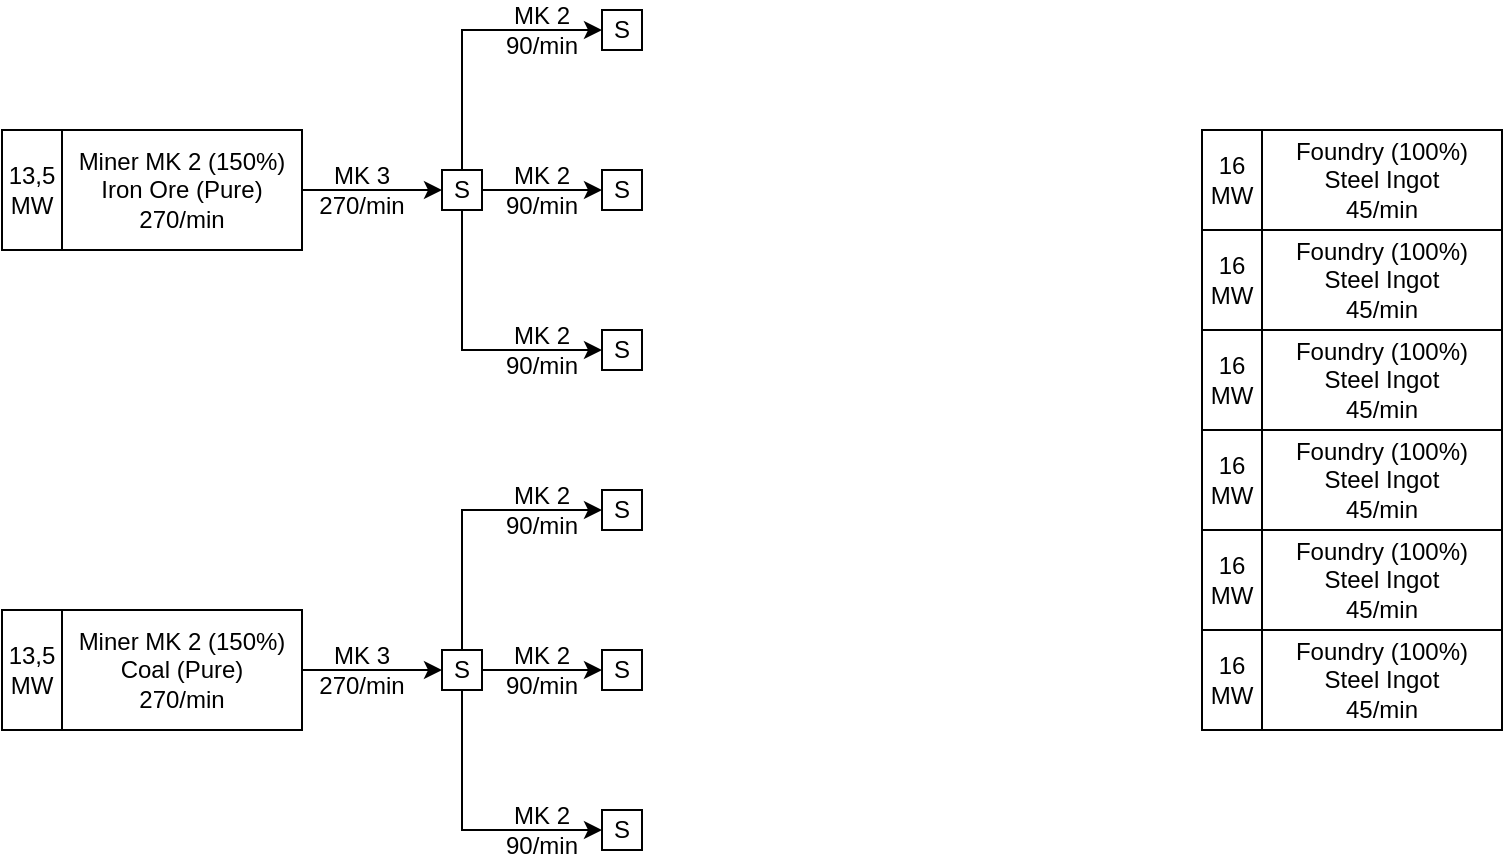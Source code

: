 <mxfile version="23.0.2" type="github">
  <diagram name="Steel I" id="jZe_JqN8-TlA7-YUlp_m">
    <mxGraphModel dx="880" dy="468" grid="1" gridSize="10" guides="1" tooltips="1" connect="1" arrows="1" fold="1" page="1" pageScale="1" pageWidth="1654" pageHeight="1169" math="0" shadow="0">
      <root>
        <mxCell id="0" />
        <mxCell id="1" parent="0" />
        <mxCell id="Wl_ogfw9vnNZ51JvRlCD-37" value="" style="edgeStyle=orthogonalEdgeStyle;rounded=0;orthogonalLoop=1;jettySize=auto;html=1;" parent="1" source="Wl_ogfw9vnNZ51JvRlCD-22" target="Wl_ogfw9vnNZ51JvRlCD-32" edge="1">
          <mxGeometry relative="1" as="geometry" />
        </mxCell>
        <mxCell id="Wl_ogfw9vnNZ51JvRlCD-38" style="edgeStyle=orthogonalEdgeStyle;rounded=0;orthogonalLoop=1;jettySize=auto;html=1;entryX=0;entryY=0.5;entryDx=0;entryDy=0;" parent="1" source="Wl_ogfw9vnNZ51JvRlCD-22" target="Wl_ogfw9vnNZ51JvRlCD-31" edge="1">
          <mxGeometry relative="1" as="geometry">
            <Array as="points">
              <mxPoint x="240" y="120" />
            </Array>
          </mxGeometry>
        </mxCell>
        <mxCell id="Wl_ogfw9vnNZ51JvRlCD-39" style="edgeStyle=orthogonalEdgeStyle;rounded=0;orthogonalLoop=1;jettySize=auto;html=1;entryX=0;entryY=0.5;entryDx=0;entryDy=0;" parent="1" source="Wl_ogfw9vnNZ51JvRlCD-22" target="Wl_ogfw9vnNZ51JvRlCD-33" edge="1">
          <mxGeometry relative="1" as="geometry">
            <Array as="points">
              <mxPoint x="240" y="280" />
            </Array>
          </mxGeometry>
        </mxCell>
        <mxCell id="Wl_ogfw9vnNZ51JvRlCD-22" value="S" style="whiteSpace=wrap;html=1;aspect=fixed;" parent="1" vertex="1">
          <mxGeometry x="230" y="190" width="20" height="20" as="geometry" />
        </mxCell>
        <mxCell id="Wl_ogfw9vnNZ51JvRlCD-25" style="edgeStyle=orthogonalEdgeStyle;rounded=0;orthogonalLoop=1;jettySize=auto;html=1;entryX=0;entryY=0.5;entryDx=0;entryDy=0;" parent="1" source="Wl_ogfw9vnNZ51JvRlCD-2" target="Wl_ogfw9vnNZ51JvRlCD-22" edge="1">
          <mxGeometry relative="1" as="geometry" />
        </mxCell>
        <mxCell id="Wl_ogfw9vnNZ51JvRlCD-26" value="MK 3&lt;br&gt;270/min" style="text;html=1;strokeColor=none;fillColor=none;align=center;verticalAlign=middle;whiteSpace=wrap;rounded=0;" parent="1" vertex="1">
          <mxGeometry x="160" y="185" width="60" height="30" as="geometry" />
        </mxCell>
        <mxCell id="Wl_ogfw9vnNZ51JvRlCD-40" value="" style="edgeStyle=orthogonalEdgeStyle;rounded=0;orthogonalLoop=1;jettySize=auto;html=1;" parent="1" source="Wl_ogfw9vnNZ51JvRlCD-28" target="Wl_ogfw9vnNZ51JvRlCD-35" edge="1">
          <mxGeometry relative="1" as="geometry" />
        </mxCell>
        <mxCell id="Wl_ogfw9vnNZ51JvRlCD-41" style="edgeStyle=orthogonalEdgeStyle;rounded=0;orthogonalLoop=1;jettySize=auto;html=1;entryX=0;entryY=0.5;entryDx=0;entryDy=0;" parent="1" source="Wl_ogfw9vnNZ51JvRlCD-28" target="Wl_ogfw9vnNZ51JvRlCD-34" edge="1">
          <mxGeometry relative="1" as="geometry">
            <Array as="points">
              <mxPoint x="240" y="360" />
            </Array>
          </mxGeometry>
        </mxCell>
        <mxCell id="Wl_ogfw9vnNZ51JvRlCD-42" style="edgeStyle=orthogonalEdgeStyle;rounded=0;orthogonalLoop=1;jettySize=auto;html=1;entryX=0;entryY=0.5;entryDx=0;entryDy=0;" parent="1" source="Wl_ogfw9vnNZ51JvRlCD-28" target="Wl_ogfw9vnNZ51JvRlCD-36" edge="1">
          <mxGeometry relative="1" as="geometry">
            <Array as="points">
              <mxPoint x="240" y="520" />
            </Array>
          </mxGeometry>
        </mxCell>
        <mxCell id="Wl_ogfw9vnNZ51JvRlCD-28" value="S" style="whiteSpace=wrap;html=1;aspect=fixed;" parent="1" vertex="1">
          <mxGeometry x="230" y="430" width="20" height="20" as="geometry" />
        </mxCell>
        <mxCell id="Wl_ogfw9vnNZ51JvRlCD-29" value="MK 3&lt;br&gt;270/min" style="text;html=1;strokeColor=none;fillColor=none;align=center;verticalAlign=middle;whiteSpace=wrap;rounded=0;" parent="1" vertex="1">
          <mxGeometry x="160" y="425" width="60" height="30" as="geometry" />
        </mxCell>
        <mxCell id="Wl_ogfw9vnNZ51JvRlCD-30" style="edgeStyle=orthogonalEdgeStyle;rounded=0;orthogonalLoop=1;jettySize=auto;html=1;entryX=0;entryY=0.5;entryDx=0;entryDy=0;" parent="1" source="Wl_ogfw9vnNZ51JvRlCD-8" target="Wl_ogfw9vnNZ51JvRlCD-28" edge="1">
          <mxGeometry relative="1" as="geometry" />
        </mxCell>
        <mxCell id="Wl_ogfw9vnNZ51JvRlCD-31" value="S" style="whiteSpace=wrap;html=1;aspect=fixed;" parent="1" vertex="1">
          <mxGeometry x="310" y="110" width="20" height="20" as="geometry" />
        </mxCell>
        <mxCell id="Wl_ogfw9vnNZ51JvRlCD-32" value="S" style="whiteSpace=wrap;html=1;aspect=fixed;" parent="1" vertex="1">
          <mxGeometry x="310" y="190" width="20" height="20" as="geometry" />
        </mxCell>
        <mxCell id="Wl_ogfw9vnNZ51JvRlCD-33" value="S" style="whiteSpace=wrap;html=1;aspect=fixed;" parent="1" vertex="1">
          <mxGeometry x="310" y="270" width="20" height="20" as="geometry" />
        </mxCell>
        <mxCell id="Wl_ogfw9vnNZ51JvRlCD-34" value="S" style="whiteSpace=wrap;html=1;aspect=fixed;" parent="1" vertex="1">
          <mxGeometry x="310" y="350" width="20" height="20" as="geometry" />
        </mxCell>
        <mxCell id="Wl_ogfw9vnNZ51JvRlCD-35" value="S" style="whiteSpace=wrap;html=1;aspect=fixed;" parent="1" vertex="1">
          <mxGeometry x="310" y="430" width="20" height="20" as="geometry" />
        </mxCell>
        <mxCell id="Wl_ogfw9vnNZ51JvRlCD-36" value="S" style="whiteSpace=wrap;html=1;aspect=fixed;" parent="1" vertex="1">
          <mxGeometry x="310" y="510" width="20" height="20" as="geometry" />
        </mxCell>
        <mxCell id="Wl_ogfw9vnNZ51JvRlCD-43" value="MK 2&lt;br&gt;90/min" style="text;html=1;strokeColor=none;fillColor=none;align=center;verticalAlign=middle;whiteSpace=wrap;rounded=0;" parent="1" vertex="1">
          <mxGeometry x="250" y="265" width="60" height="30" as="geometry" />
        </mxCell>
        <mxCell id="Wl_ogfw9vnNZ51JvRlCD-44" value="MK 2&lt;br&gt;90/min" style="text;html=1;strokeColor=none;fillColor=none;align=center;verticalAlign=middle;whiteSpace=wrap;rounded=0;" parent="1" vertex="1">
          <mxGeometry x="250" y="185" width="60" height="30" as="geometry" />
        </mxCell>
        <mxCell id="Wl_ogfw9vnNZ51JvRlCD-45" value="MK 2&lt;br&gt;90/min" style="text;html=1;strokeColor=none;fillColor=none;align=center;verticalAlign=middle;whiteSpace=wrap;rounded=0;" parent="1" vertex="1">
          <mxGeometry x="250" y="105" width="60" height="30" as="geometry" />
        </mxCell>
        <mxCell id="Wl_ogfw9vnNZ51JvRlCD-46" value="MK 2&lt;br&gt;90/min" style="text;html=1;strokeColor=none;fillColor=none;align=center;verticalAlign=middle;whiteSpace=wrap;rounded=0;" parent="1" vertex="1">
          <mxGeometry x="250" y="345" width="60" height="30" as="geometry" />
        </mxCell>
        <mxCell id="Wl_ogfw9vnNZ51JvRlCD-48" value="MK 2&lt;br&gt;90/min" style="text;html=1;strokeColor=none;fillColor=none;align=center;verticalAlign=middle;whiteSpace=wrap;rounded=0;" parent="1" vertex="1">
          <mxGeometry x="250" y="425" width="60" height="30" as="geometry" />
        </mxCell>
        <mxCell id="Wl_ogfw9vnNZ51JvRlCD-49" value="MK 2&lt;br&gt;90/min" style="text;html=1;strokeColor=none;fillColor=none;align=center;verticalAlign=middle;whiteSpace=wrap;rounded=0;" parent="1" vertex="1">
          <mxGeometry x="250" y="505" width="60" height="30" as="geometry" />
        </mxCell>
        <mxCell id="Wl_ogfw9vnNZ51JvRlCD-8" value="Miner MK 2 (150%)&lt;br&gt;Coal (Pure)&lt;br&gt;270/min" style="rounded=0;whiteSpace=wrap;html=1;container=0;" parent="1" vertex="1">
          <mxGeometry x="40" y="410" width="120" height="60" as="geometry" />
        </mxCell>
        <mxCell id="Wl_ogfw9vnNZ51JvRlCD-9" value="13,5 MW" style="rounded=0;whiteSpace=wrap;html=1;container=0;" parent="1" vertex="1">
          <mxGeometry x="10" y="410" width="30" height="60" as="geometry" />
        </mxCell>
        <mxCell id="Wl_ogfw9vnNZ51JvRlCD-64" value="13,5 MW" style="rounded=0;whiteSpace=wrap;html=1;container=0;" parent="1" vertex="1">
          <mxGeometry x="10" y="170" width="30" height="60" as="geometry" />
        </mxCell>
        <mxCell id="Wl_ogfw9vnNZ51JvRlCD-2" value="Miner MK 2 (150%)&lt;br&gt;Iron Ore (Pure)&lt;br&gt;270/min" style="rounded=0;whiteSpace=wrap;html=1;container=0;" parent="1" vertex="1">
          <mxGeometry x="40" y="170" width="120" height="60" as="geometry" />
        </mxCell>
        <mxCell id="Wl_ogfw9vnNZ51JvRlCD-68" value="" style="group" parent="1" vertex="1" connectable="0">
          <mxGeometry x="610" y="170" width="150" height="50" as="geometry" />
        </mxCell>
        <mxCell id="Wl_ogfw9vnNZ51JvRlCD-58" value="16 MW" style="rounded=0;whiteSpace=wrap;html=1;container=0;" parent="Wl_ogfw9vnNZ51JvRlCD-68" vertex="1">
          <mxGeometry width="30" height="50" as="geometry" />
        </mxCell>
        <mxCell id="Wl_ogfw9vnNZ51JvRlCD-63" value="Foundry (100%)&lt;br&gt;Steel Ingot&lt;br&gt;45/min" style="rounded=0;whiteSpace=wrap;html=1;container=0;" parent="Wl_ogfw9vnNZ51JvRlCD-68" vertex="1">
          <mxGeometry x="30" width="120" height="50" as="geometry" />
        </mxCell>
        <mxCell id="Wl_ogfw9vnNZ51JvRlCD-69" value="" style="group" parent="1" vertex="1" connectable="0">
          <mxGeometry x="610" y="220" width="150" height="50" as="geometry" />
        </mxCell>
        <mxCell id="Wl_ogfw9vnNZ51JvRlCD-62" value="Foundry (100%)&lt;br&gt;Steel Ingot&lt;br&gt;45/min" style="rounded=0;whiteSpace=wrap;html=1;container=0;" parent="Wl_ogfw9vnNZ51JvRlCD-69" vertex="1">
          <mxGeometry x="30" width="120" height="50" as="geometry" />
        </mxCell>
        <mxCell id="Wl_ogfw9vnNZ51JvRlCD-66" value="16 MW" style="rounded=0;whiteSpace=wrap;html=1;container=0;" parent="Wl_ogfw9vnNZ51JvRlCD-69" vertex="1">
          <mxGeometry width="30" height="50" as="geometry" />
        </mxCell>
        <mxCell id="Wl_ogfw9vnNZ51JvRlCD-70" value="" style="group" parent="1" vertex="1" connectable="0">
          <mxGeometry x="610" y="270" width="150" height="50" as="geometry" />
        </mxCell>
        <mxCell id="Wl_ogfw9vnNZ51JvRlCD-57" value="Foundry (100%)&lt;br&gt;Steel Ingot&lt;br&gt;45/min" style="rounded=0;whiteSpace=wrap;html=1;container=0;" parent="Wl_ogfw9vnNZ51JvRlCD-70" vertex="1">
          <mxGeometry x="30" width="120" height="50" as="geometry" />
        </mxCell>
        <mxCell id="Wl_ogfw9vnNZ51JvRlCD-67" value="16 MW" style="rounded=0;whiteSpace=wrap;html=1;container=0;" parent="Wl_ogfw9vnNZ51JvRlCD-70" vertex="1">
          <mxGeometry width="30" height="50" as="geometry" />
        </mxCell>
        <mxCell id="Wl_ogfw9vnNZ51JvRlCD-71" value="" style="group" parent="1" vertex="1" connectable="0">
          <mxGeometry x="610" y="320" width="150" height="50" as="geometry" />
        </mxCell>
        <mxCell id="Wl_ogfw9vnNZ51JvRlCD-72" value="16 MW" style="rounded=0;whiteSpace=wrap;html=1;container=0;" parent="Wl_ogfw9vnNZ51JvRlCD-71" vertex="1">
          <mxGeometry width="30" height="50" as="geometry" />
        </mxCell>
        <mxCell id="Wl_ogfw9vnNZ51JvRlCD-73" value="Foundry (100%)&lt;br&gt;Steel Ingot&lt;br&gt;45/min" style="rounded=0;whiteSpace=wrap;html=1;container=0;" parent="Wl_ogfw9vnNZ51JvRlCD-71" vertex="1">
          <mxGeometry x="30" width="120" height="50" as="geometry" />
        </mxCell>
        <mxCell id="Wl_ogfw9vnNZ51JvRlCD-74" value="" style="group" parent="1" vertex="1" connectable="0">
          <mxGeometry x="610" y="370" width="150" height="50" as="geometry" />
        </mxCell>
        <mxCell id="Wl_ogfw9vnNZ51JvRlCD-75" value="Foundry (100%)&lt;br&gt;Steel Ingot&lt;br&gt;45/min" style="rounded=0;whiteSpace=wrap;html=1;container=0;" parent="Wl_ogfw9vnNZ51JvRlCD-74" vertex="1">
          <mxGeometry x="30" width="120" height="50" as="geometry" />
        </mxCell>
        <mxCell id="Wl_ogfw9vnNZ51JvRlCD-76" value="16 MW" style="rounded=0;whiteSpace=wrap;html=1;container=0;" parent="Wl_ogfw9vnNZ51JvRlCD-74" vertex="1">
          <mxGeometry width="30" height="50" as="geometry" />
        </mxCell>
        <mxCell id="Wl_ogfw9vnNZ51JvRlCD-77" value="" style="group" parent="1" vertex="1" connectable="0">
          <mxGeometry x="610" y="420" width="150" height="50" as="geometry" />
        </mxCell>
        <mxCell id="Wl_ogfw9vnNZ51JvRlCD-78" value="Foundry (100%)&lt;br&gt;Steel Ingot&lt;br&gt;45/min" style="rounded=0;whiteSpace=wrap;html=1;container=0;" parent="Wl_ogfw9vnNZ51JvRlCD-77" vertex="1">
          <mxGeometry x="30" width="120" height="50" as="geometry" />
        </mxCell>
        <mxCell id="Wl_ogfw9vnNZ51JvRlCD-79" value="16 MW" style="rounded=0;whiteSpace=wrap;html=1;container=0;" parent="Wl_ogfw9vnNZ51JvRlCD-77" vertex="1">
          <mxGeometry width="30" height="50" as="geometry" />
        </mxCell>
      </root>
    </mxGraphModel>
  </diagram>
</mxfile>
